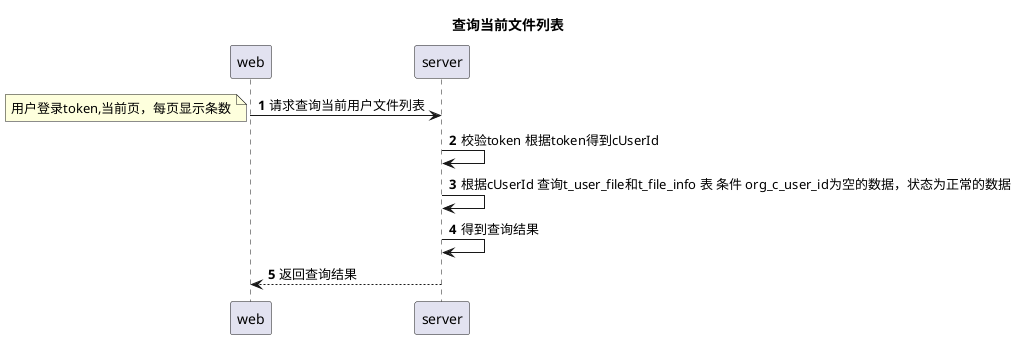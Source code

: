 @startuml
title:查询当前文件列表
autonumber
web->server:请求查询当前用户文件列表
note left:用户登录token,当前页，每页显示条数
server->server:校验token 根据token得到cUserId
server->server:根据cUserId 查询t_user_file和t_file_info 表 条件 org_c_user_id为空的数据，状态为正常的数据
server->server:得到查询结果
server-->web:返回查询结果
@enduml